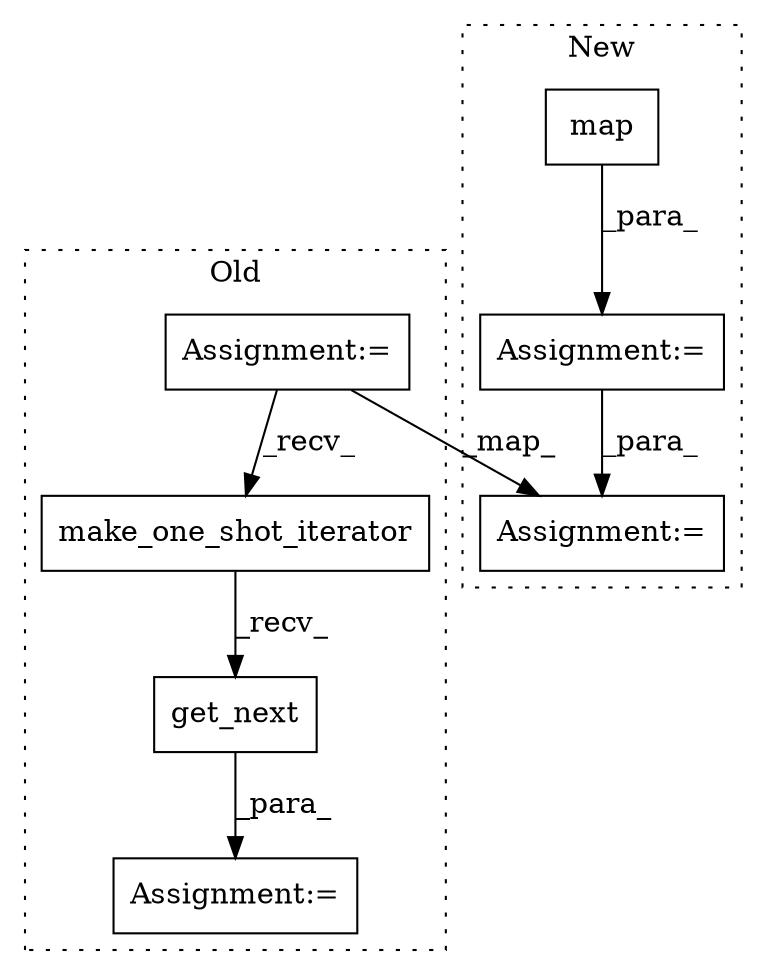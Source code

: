 digraph G {
subgraph cluster0 {
1 [label="make_one_shot_iterator" a="32" s="13590" l="24" shape="box"];
3 [label="get_next" a="32" s="13615" l="10" shape="box"];
5 [label="Assignment:=" a="7" s="13580" l="2" shape="box"];
7 [label="Assignment:=" a="7" s="13520" l="1" shape="box"];
label = "Old";
style="dotted";
}
subgraph cluster1 {
2 [label="map" a="32" s="14189,14203" l="4,1" shape="box"];
4 [label="Assignment:=" a="7" s="14180" l="1" shape="box"];
6 [label="Assignment:=" a="7" s="14223" l="1" shape="box"];
label = "New";
style="dotted";
}
1 -> 3 [label="_recv_"];
2 -> 4 [label="_para_"];
3 -> 5 [label="_para_"];
4 -> 6 [label="_para_"];
7 -> 6 [label="_map_"];
7 -> 1 [label="_recv_"];
}